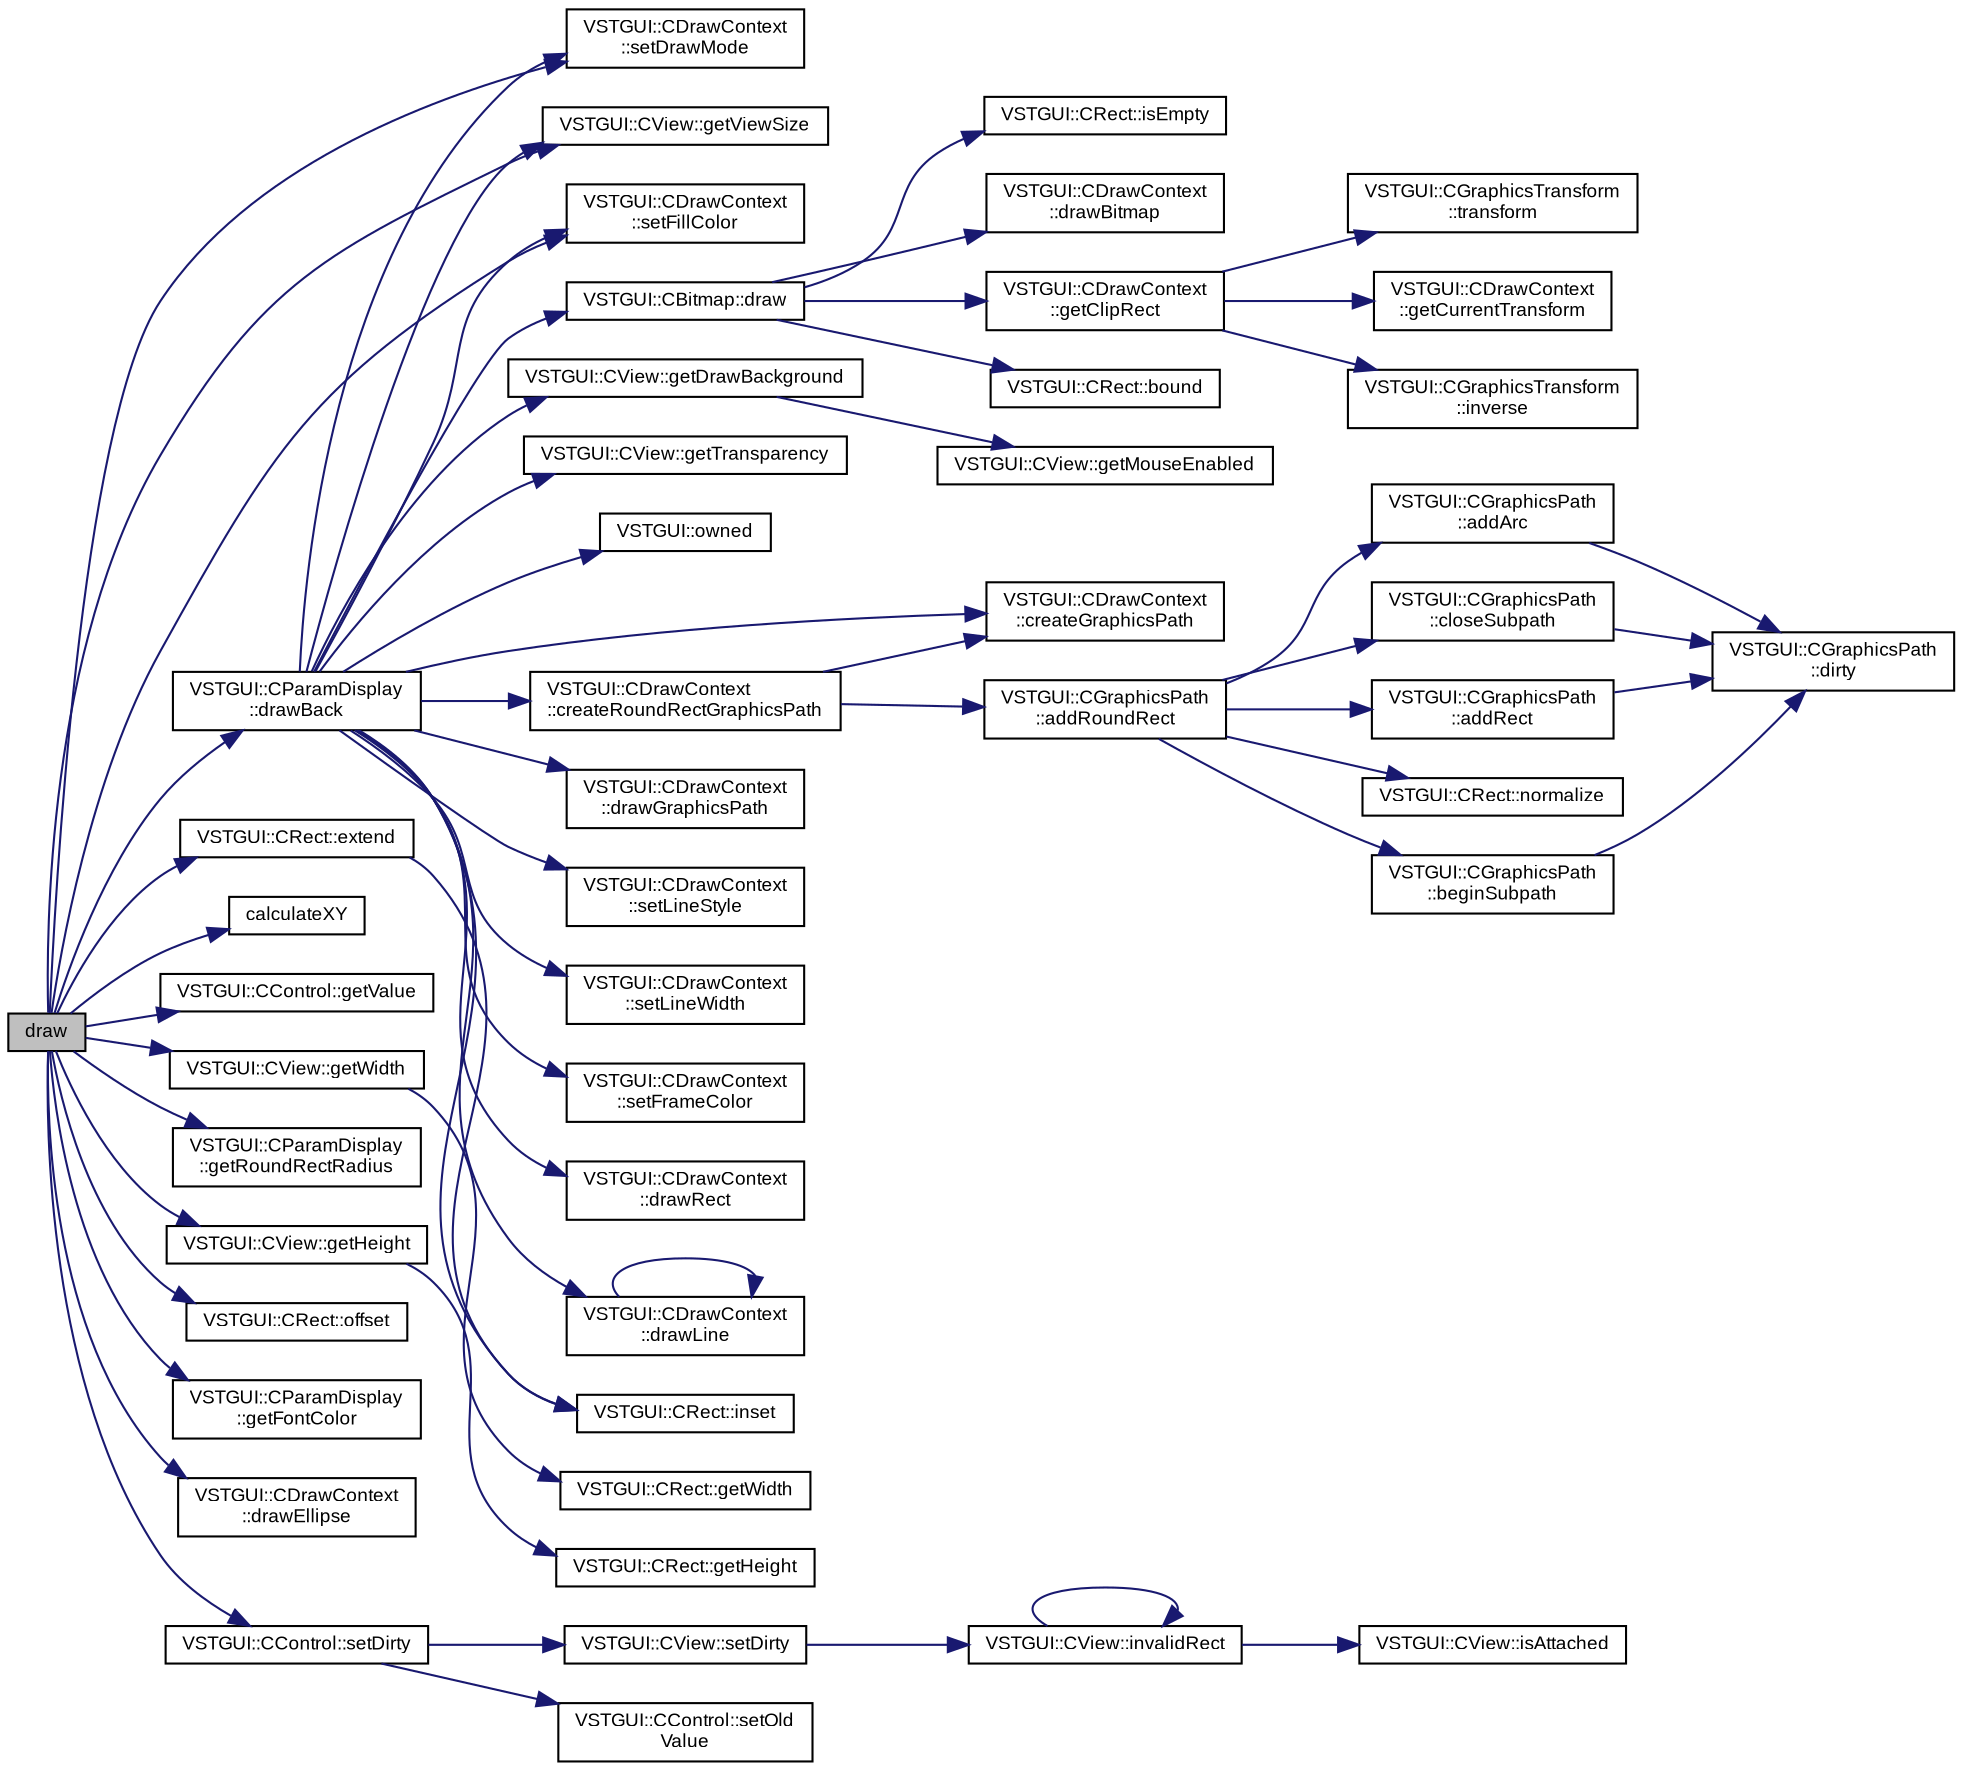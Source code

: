 digraph "draw"
{
  bgcolor="transparent";
  edge [fontname="Arial",fontsize="9",labelfontname="Arial",labelfontsize="9"];
  node [fontname="Arial",fontsize="9",shape=record];
  rankdir="LR";
  Node1 [label="draw",height=0.2,width=0.4,color="black", fillcolor="grey75", style="filled" fontcolor="black"];
  Node1 -> Node2 [color="midnightblue",fontsize="9",style="solid",fontname="Arial"];
  Node2 [label="VSTGUI::CParamDisplay\l::drawBack",height=0.2,width=0.4,color="black",URL="$class_v_s_t_g_u_i_1_1_c_param_display.html#a6f6b17c0e76994fd79b3dd92a923b466"];
  Node2 -> Node3 [color="midnightblue",fontsize="9",style="solid",fontname="Arial"];
  Node3 [label="VSTGUI::CDrawContext\l::setDrawMode",height=0.2,width=0.4,color="black",URL="$class_v_s_t_g_u_i_1_1_c_draw_context.html#ab4bef9a3e8c1344693fc3f53a9a1b51b",tooltip="set the current draw mode, see CDrawMode "];
  Node2 -> Node4 [color="midnightblue",fontsize="9",style="solid",fontname="Arial"];
  Node4 [label="VSTGUI::CBitmap::draw",height=0.2,width=0.4,color="black",URL="$class_v_s_t_g_u_i_1_1_c_bitmap.html#abe4a2d2349bc6a85310950ec9363beac"];
  Node4 -> Node5 [color="midnightblue",fontsize="9",style="solid",fontname="Arial"];
  Node5 [label="VSTGUI::CDrawContext\l::getClipRect",height=0.2,width=0.4,color="black",URL="$class_v_s_t_g_u_i_1_1_c_draw_context.html#a42623d0fc45883e1a9ac3fe21272a49e",tooltip="get the current clip "];
  Node5 -> Node6 [color="midnightblue",fontsize="9",style="solid",fontname="Arial"];
  Node6 [label="VSTGUI::CDrawContext\l::getCurrentTransform",height=0.2,width=0.4,color="black",URL="$class_v_s_t_g_u_i_1_1_c_draw_context.html#af2f8fb0ef26ea37214d7d0dbbbbacfd2"];
  Node5 -> Node7 [color="midnightblue",fontsize="9",style="solid",fontname="Arial"];
  Node7 [label="VSTGUI::CGraphicsTransform\l::inverse",height=0.2,width=0.4,color="black",URL="$struct_v_s_t_g_u_i_1_1_c_graphics_transform.html#ae0b83e1a553219ac2e5a9c0e9ee42e72"];
  Node5 -> Node8 [color="midnightblue",fontsize="9",style="solid",fontname="Arial"];
  Node8 [label="VSTGUI::CGraphicsTransform\l::transform",height=0.2,width=0.4,color="black",URL="$struct_v_s_t_g_u_i_1_1_c_graphics_transform.html#af5b80ac47e3d74fe4cf0ca4d75f2e6c3"];
  Node4 -> Node9 [color="midnightblue",fontsize="9",style="solid",fontname="Arial"];
  Node9 [label="VSTGUI::CRect::bound",height=0.2,width=0.4,color="black",URL="$struct_v_s_t_g_u_i_1_1_c_rect.html#ad560ae1abaefe509ecd31935c57ced6b"];
  Node4 -> Node10 [color="midnightblue",fontsize="9",style="solid",fontname="Arial"];
  Node10 [label="VSTGUI::CRect::isEmpty",height=0.2,width=0.4,color="black",URL="$struct_v_s_t_g_u_i_1_1_c_rect.html#a479432127ee77145cc19d6a2d1590821"];
  Node4 -> Node11 [color="midnightblue",fontsize="9",style="solid",fontname="Arial"];
  Node11 [label="VSTGUI::CDrawContext\l::drawBitmap",height=0.2,width=0.4,color="black",URL="$class_v_s_t_g_u_i_1_1_c_draw_context.html#a90db9382b9c2c390af6f4630109dbee0",tooltip="don&#39;t call directly, please use CBitmap::draw instead "];
  Node2 -> Node12 [color="midnightblue",fontsize="9",style="solid",fontname="Arial"];
  Node12 [label="VSTGUI::CView::getViewSize",height=0.2,width=0.4,color="black",URL="$class_v_s_t_g_u_i_1_1_c_view.html#a7b14fb07c53ccfa07dc91900f4fe01f1",tooltip="read only access to view size "];
  Node2 -> Node13 [color="midnightblue",fontsize="9",style="solid",fontname="Arial"];
  Node13 [label="VSTGUI::CView::getDrawBackground",height=0.2,width=0.4,color="black",URL="$class_v_s_t_g_u_i_1_1_c_view.html#afa1488e0de4da81a4892c3288f9a4f01"];
  Node13 -> Node14 [color="midnightblue",fontsize="9",style="solid",fontname="Arial"];
  Node14 [label="VSTGUI::CView::getMouseEnabled",height=0.2,width=0.4,color="black",URL="$class_v_s_t_g_u_i_1_1_c_view.html#acab79bf608c51aad89f6f1e491231cf1",tooltip="get the state of wheather this view uses the mouse or not "];
  Node2 -> Node15 [color="midnightblue",fontsize="9",style="solid",fontname="Arial"];
  Node15 [label="VSTGUI::CView::getTransparency",height=0.2,width=0.4,color="black",URL="$class_v_s_t_g_u_i_1_1_c_view.html#a98aa4626fd326017c96073613d0911c0",tooltip="get views transparent state "];
  Node2 -> Node16 [color="midnightblue",fontsize="9",style="solid",fontname="Arial"];
  Node16 [label="VSTGUI::CDrawContext\l::setFillColor",height=0.2,width=0.4,color="black",URL="$class_v_s_t_g_u_i_1_1_c_draw_context.html#a500577d63c24a75702a9e4cf45dbb67c",tooltip="set current fill color "];
  Node2 -> Node17 [color="midnightblue",fontsize="9",style="solid",fontname="Arial"];
  Node17 [label="VSTGUI::CRect::inset",height=0.2,width=0.4,color="black",URL="$struct_v_s_t_g_u_i_1_1_c_rect.html#a67f221f80f18e8bc5eaf06aa6d82aace"];
  Node2 -> Node18 [color="midnightblue",fontsize="9",style="solid",fontname="Arial"];
  Node18 [label="VSTGUI::owned",height=0.2,width=0.4,color="black",URL="$namespace_v_s_t_g_u_i.html#a8464605507078761fac5d681245eb20a"];
  Node2 -> Node19 [color="midnightblue",fontsize="9",style="solid",fontname="Arial"];
  Node19 [label="VSTGUI::CDrawContext\l::createRoundRectGraphicsPath",height=0.2,width=0.4,color="black",URL="$class_v_s_t_g_u_i_1_1_c_draw_context.html#aae150cd1619e66491930247a9092ce60",tooltip="create a rect with round corners as graphics path, you need to forget it after usage ..."];
  Node19 -> Node20 [color="midnightblue",fontsize="9",style="solid",fontname="Arial"];
  Node20 [label="VSTGUI::CDrawContext\l::createGraphicsPath",height=0.2,width=0.4,color="black",URL="$class_v_s_t_g_u_i_1_1_c_draw_context.html#a674489a3852313daca850240742481c6",tooltip="create a graphics path object, you need to forget it after usage "];
  Node19 -> Node21 [color="midnightblue",fontsize="9",style="solid",fontname="Arial"];
  Node21 [label="VSTGUI::CGraphicsPath\l::addRoundRect",height=0.2,width=0.4,color="black",URL="$class_v_s_t_g_u_i_1_1_c_graphics_path.html#ab931fd1815af542997697960629d87f3"];
  Node21 -> Node22 [color="midnightblue",fontsize="9",style="solid",fontname="Arial"];
  Node22 [label="VSTGUI::CGraphicsPath\l::addRect",height=0.2,width=0.4,color="black",URL="$class_v_s_t_g_u_i_1_1_c_graphics_path.html#ae4590118f1051be2a1e7f04a2e262fb9"];
  Node22 -> Node23 [color="midnightblue",fontsize="9",style="solid",fontname="Arial"];
  Node23 [label="VSTGUI::CGraphicsPath\l::dirty",height=0.2,width=0.4,color="black",URL="$class_v_s_t_g_u_i_1_1_c_graphics_path.html#af1cb1b3449a77dab0724c0698a81ca2c",tooltip="platform object should be released "];
  Node21 -> Node24 [color="midnightblue",fontsize="9",style="solid",fontname="Arial"];
  Node24 [label="VSTGUI::CRect::normalize",height=0.2,width=0.4,color="black",URL="$struct_v_s_t_g_u_i_1_1_c_rect.html#a63e6527168ac6522121a0202e16bee87"];
  Node21 -> Node25 [color="midnightblue",fontsize="9",style="solid",fontname="Arial"];
  Node25 [label="VSTGUI::CGraphicsPath\l::beginSubpath",height=0.2,width=0.4,color="black",URL="$class_v_s_t_g_u_i_1_1_c_graphics_path.html#ab3c59aa53e7ac49487475ded4b4d69f8"];
  Node25 -> Node23 [color="midnightblue",fontsize="9",style="solid",fontname="Arial"];
  Node21 -> Node26 [color="midnightblue",fontsize="9",style="solid",fontname="Arial"];
  Node26 [label="VSTGUI::CGraphicsPath\l::addArc",height=0.2,width=0.4,color="black",URL="$class_v_s_t_g_u_i_1_1_c_graphics_path.html#aca91e47845b2094ae600277948f9576a"];
  Node26 -> Node23 [color="midnightblue",fontsize="9",style="solid",fontname="Arial"];
  Node21 -> Node27 [color="midnightblue",fontsize="9",style="solid",fontname="Arial"];
  Node27 [label="VSTGUI::CGraphicsPath\l::closeSubpath",height=0.2,width=0.4,color="black",URL="$class_v_s_t_g_u_i_1_1_c_graphics_path.html#a98a19f37f0b03f579a5f741a553d7a3f"];
  Node27 -> Node23 [color="midnightblue",fontsize="9",style="solid",fontname="Arial"];
  Node2 -> Node28 [color="midnightblue",fontsize="9",style="solid",fontname="Arial"];
  Node28 [label="VSTGUI::CDrawContext\l::drawGraphicsPath",height=0.2,width=0.4,color="black",URL="$class_v_s_t_g_u_i_1_1_c_draw_context.html#a3f16731acd9e86412d7b36e293ee0f5e"];
  Node2 -> Node29 [color="midnightblue",fontsize="9",style="solid",fontname="Arial"];
  Node29 [label="VSTGUI::CDrawContext\l::setLineStyle",height=0.2,width=0.4,color="black",URL="$class_v_s_t_g_u_i_1_1_c_draw_context.html#a622734e81b6fc1a89480d47fc4dc6f01",tooltip="set the current line style "];
  Node2 -> Node30 [color="midnightblue",fontsize="9",style="solid",fontname="Arial"];
  Node30 [label="VSTGUI::CDrawContext\l::setLineWidth",height=0.2,width=0.4,color="black",URL="$class_v_s_t_g_u_i_1_1_c_draw_context.html#a9901bb437bd3a1c196eb2f7b0d5bfa44",tooltip="set the current line width "];
  Node2 -> Node31 [color="midnightblue",fontsize="9",style="solid",fontname="Arial"];
  Node31 [label="VSTGUI::CDrawContext\l::setFrameColor",height=0.2,width=0.4,color="black",URL="$class_v_s_t_g_u_i_1_1_c_draw_context.html#ae44181e37622cc3aeb857617ee21f595",tooltip="set current stroke color "];
  Node2 -> Node20 [color="midnightblue",fontsize="9",style="solid",fontname="Arial"];
  Node2 -> Node32 [color="midnightblue",fontsize="9",style="solid",fontname="Arial"];
  Node32 [label="VSTGUI::CDrawContext\l::drawRect",height=0.2,width=0.4,color="black",URL="$class_v_s_t_g_u_i_1_1_c_draw_context.html#ac9c3a91724de57693bb7a353091db3bc",tooltip="draw a rect "];
  Node2 -> Node33 [color="midnightblue",fontsize="9",style="solid",fontname="Arial"];
  Node33 [label="VSTGUI::CDrawContext\l::drawLine",height=0.2,width=0.4,color="black",URL="$class_v_s_t_g_u_i_1_1_c_draw_context.html#ae8712bb20e6b83738488b8465dd49239"];
  Node33 -> Node33 [color="midnightblue",fontsize="9",style="solid",fontname="Arial"];
  Node1 -> Node34 [color="midnightblue",fontsize="9",style="solid",fontname="Arial"];
  Node34 [label="calculateXY",height=0.2,width=0.4,color="black",URL="$class_v_s_t_g_u_i_1_1_c_x_y_pad.html#aae815f867585ca9ba87cef8af568603d"];
  Node1 -> Node35 [color="midnightblue",fontsize="9",style="solid",fontname="Arial"];
  Node35 [label="VSTGUI::CControl::getValue",height=0.2,width=0.4,color="black",URL="$class_v_s_t_g_u_i_1_1_c_control.html#a0cecc937d7e222b7e3d8fac5294aa38f"];
  Node1 -> Node36 [color="midnightblue",fontsize="9",style="solid",fontname="Arial"];
  Node36 [label="VSTGUI::CView::getWidth",height=0.2,width=0.4,color="black",URL="$class_v_s_t_g_u_i_1_1_c_view.html#a8b4fe88292b8e95807a9b07a26cd1cb1",tooltip="get the width of the view "];
  Node36 -> Node37 [color="midnightblue",fontsize="9",style="solid",fontname="Arial"];
  Node37 [label="VSTGUI::CRect::getWidth",height=0.2,width=0.4,color="black",URL="$struct_v_s_t_g_u_i_1_1_c_rect.html#a8b4fe88292b8e95807a9b07a26cd1cb1"];
  Node1 -> Node38 [color="midnightblue",fontsize="9",style="solid",fontname="Arial"];
  Node38 [label="VSTGUI::CParamDisplay\l::getRoundRectRadius",height=0.2,width=0.4,color="black",URL="$class_v_s_t_g_u_i_1_1_c_param_display.html#aa778adceed333e4cdac4a51eece20db5"];
  Node1 -> Node39 [color="midnightblue",fontsize="9",style="solid",fontname="Arial"];
  Node39 [label="VSTGUI::CView::getHeight",height=0.2,width=0.4,color="black",URL="$class_v_s_t_g_u_i_1_1_c_view.html#a1f4be3a475a8fb7d8defa4621c01558d",tooltip="get the height of the view "];
  Node39 -> Node40 [color="midnightblue",fontsize="9",style="solid",fontname="Arial"];
  Node40 [label="VSTGUI::CRect::getHeight",height=0.2,width=0.4,color="black",URL="$struct_v_s_t_g_u_i_1_1_c_rect.html#a1f4be3a475a8fb7d8defa4621c01558d"];
  Node1 -> Node41 [color="midnightblue",fontsize="9",style="solid",fontname="Arial"];
  Node41 [label="VSTGUI::CRect::extend",height=0.2,width=0.4,color="black",URL="$struct_v_s_t_g_u_i_1_1_c_rect.html#ac8a3adf41d502477036a5257e0eacad4"];
  Node41 -> Node17 [color="midnightblue",fontsize="9",style="solid",fontname="Arial"];
  Node1 -> Node42 [color="midnightblue",fontsize="9",style="solid",fontname="Arial"];
  Node42 [label="VSTGUI::CRect::offset",height=0.2,width=0.4,color="black",URL="$struct_v_s_t_g_u_i_1_1_c_rect.html#a3b15bdeea464922589dfe91b21d991ce"];
  Node1 -> Node12 [color="midnightblue",fontsize="9",style="solid",fontname="Arial"];
  Node1 -> Node16 [color="midnightblue",fontsize="9",style="solid",fontname="Arial"];
  Node1 -> Node43 [color="midnightblue",fontsize="9",style="solid",fontname="Arial"];
  Node43 [label="VSTGUI::CParamDisplay\l::getFontColor",height=0.2,width=0.4,color="black",URL="$class_v_s_t_g_u_i_1_1_c_param_display.html#a74f51a9e900353a7dfbba90e78e9485f"];
  Node1 -> Node3 [color="midnightblue",fontsize="9",style="solid",fontname="Arial"];
  Node1 -> Node44 [color="midnightblue",fontsize="9",style="solid",fontname="Arial"];
  Node44 [label="VSTGUI::CDrawContext\l::drawEllipse",height=0.2,width=0.4,color="black",URL="$class_v_s_t_g_u_i_1_1_c_draw_context.html#adad7a8279a61254eb43c235550d25f4e",tooltip="draw an ellipse "];
  Node1 -> Node45 [color="midnightblue",fontsize="9",style="solid",fontname="Arial"];
  Node45 [label="VSTGUI::CControl::setDirty",height=0.2,width=0.4,color="black",URL="$class_v_s_t_g_u_i_1_1_c_control.html#a0f19a61606a7f547b62102310063ea76",tooltip="set the view to dirty so that it is redrawn in the next idle. Thread Safe ! "];
  Node45 -> Node46 [color="midnightblue",fontsize="9",style="solid",fontname="Arial"];
  Node46 [label="VSTGUI::CView::setDirty",height=0.2,width=0.4,color="black",URL="$class_v_s_t_g_u_i_1_1_c_view.html#a0f19a61606a7f547b62102310063ea76",tooltip="set the view to dirty so that it is redrawn in the next idle. Thread Safe ! "];
  Node46 -> Node47 [color="midnightblue",fontsize="9",style="solid",fontname="Arial"];
  Node47 [label="VSTGUI::CView::invalidRect",height=0.2,width=0.4,color="black",URL="$class_v_s_t_g_u_i_1_1_c_view.html#ad414ba3d5e64f9fdc11309e05266ffcf",tooltip="mark rect as invalid "];
  Node47 -> Node48 [color="midnightblue",fontsize="9",style="solid",fontname="Arial"];
  Node48 [label="VSTGUI::CView::isAttached",height=0.2,width=0.4,color="black",URL="$class_v_s_t_g_u_i_1_1_c_view.html#a1b7f04ee36bdaecd09a2625370dc90d8",tooltip="is view attached to a parentView "];
  Node47 -> Node47 [color="midnightblue",fontsize="9",style="solid",fontname="Arial"];
  Node45 -> Node49 [color="midnightblue",fontsize="9",style="solid",fontname="Arial"];
  Node49 [label="VSTGUI::CControl::setOld\lValue",height=0.2,width=0.4,color="black",URL="$class_v_s_t_g_u_i_1_1_c_control.html#afc823b522376ef0a986cf37be77704d5"];
}
